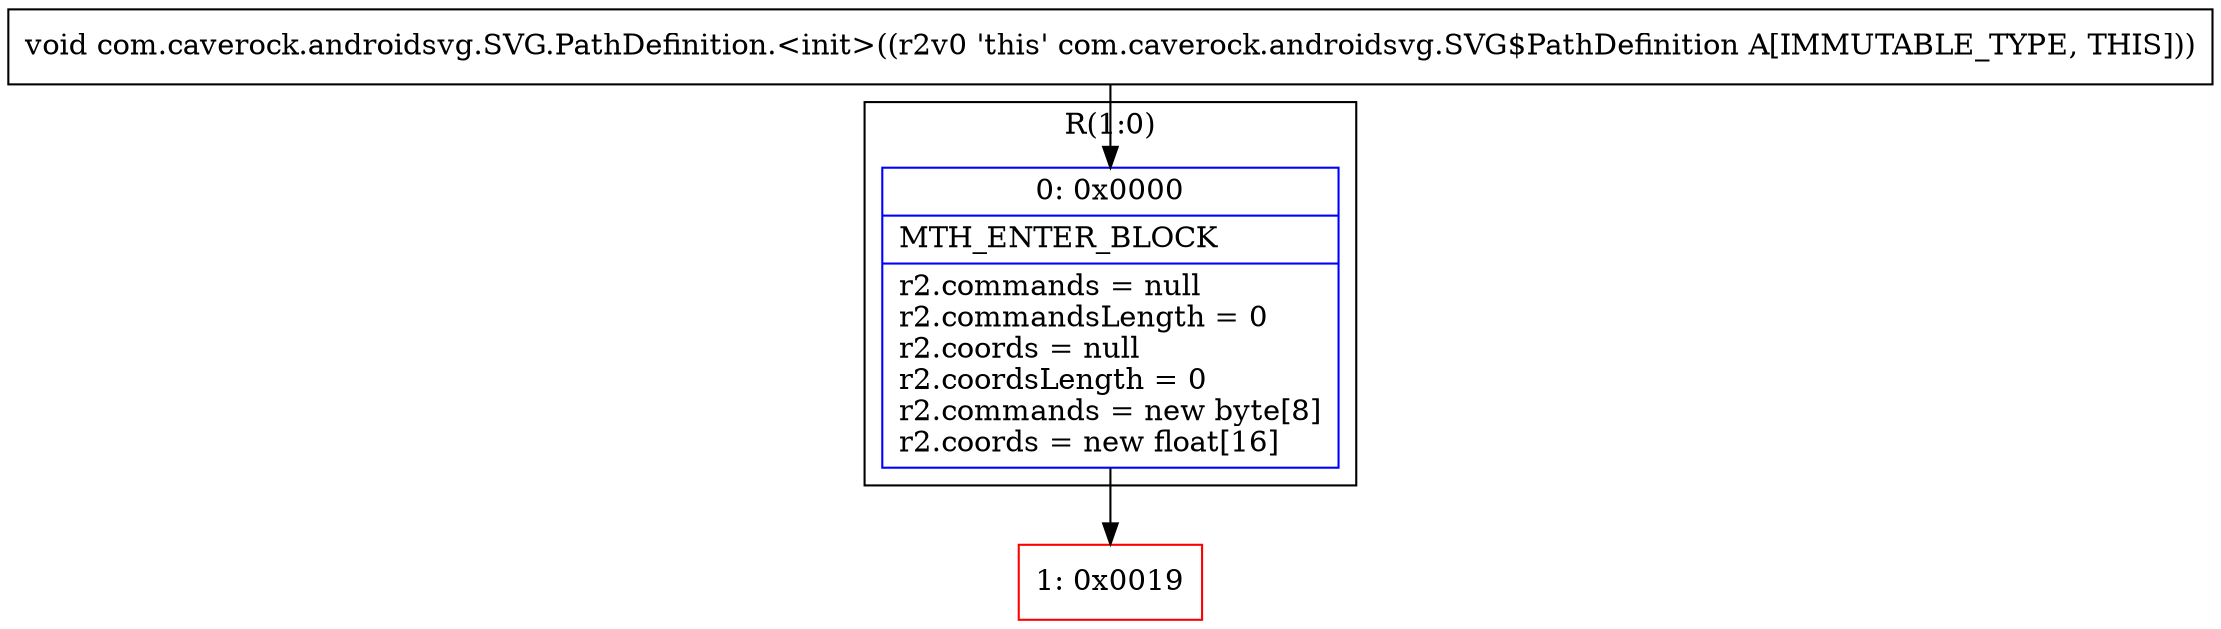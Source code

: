 digraph "CFG forcom.caverock.androidsvg.SVG.PathDefinition.\<init\>()V" {
subgraph cluster_Region_720519183 {
label = "R(1:0)";
node [shape=record,color=blue];
Node_0 [shape=record,label="{0\:\ 0x0000|MTH_ENTER_BLOCK\l|r2.commands = null\lr2.commandsLength = 0\lr2.coords = null\lr2.coordsLength = 0\lr2.commands = new byte[8]\lr2.coords = new float[16]\l}"];
}
Node_1 [shape=record,color=red,label="{1\:\ 0x0019}"];
MethodNode[shape=record,label="{void com.caverock.androidsvg.SVG.PathDefinition.\<init\>((r2v0 'this' com.caverock.androidsvg.SVG$PathDefinition A[IMMUTABLE_TYPE, THIS])) }"];
MethodNode -> Node_0;
Node_0 -> Node_1;
}

